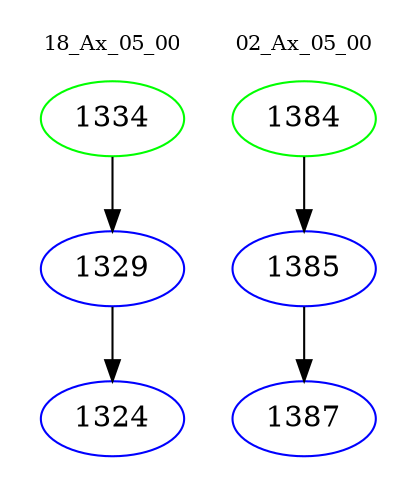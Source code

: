 digraph{
subgraph cluster_0 {
color = white
label = "18_Ax_05_00";
fontsize=10;
T0_1334 [label="1334", color="green"]
T0_1334 -> T0_1329 [color="black"]
T0_1329 [label="1329", color="blue"]
T0_1329 -> T0_1324 [color="black"]
T0_1324 [label="1324", color="blue"]
}
subgraph cluster_1 {
color = white
label = "02_Ax_05_00";
fontsize=10;
T1_1384 [label="1384", color="green"]
T1_1384 -> T1_1385 [color="black"]
T1_1385 [label="1385", color="blue"]
T1_1385 -> T1_1387 [color="black"]
T1_1387 [label="1387", color="blue"]
}
}
